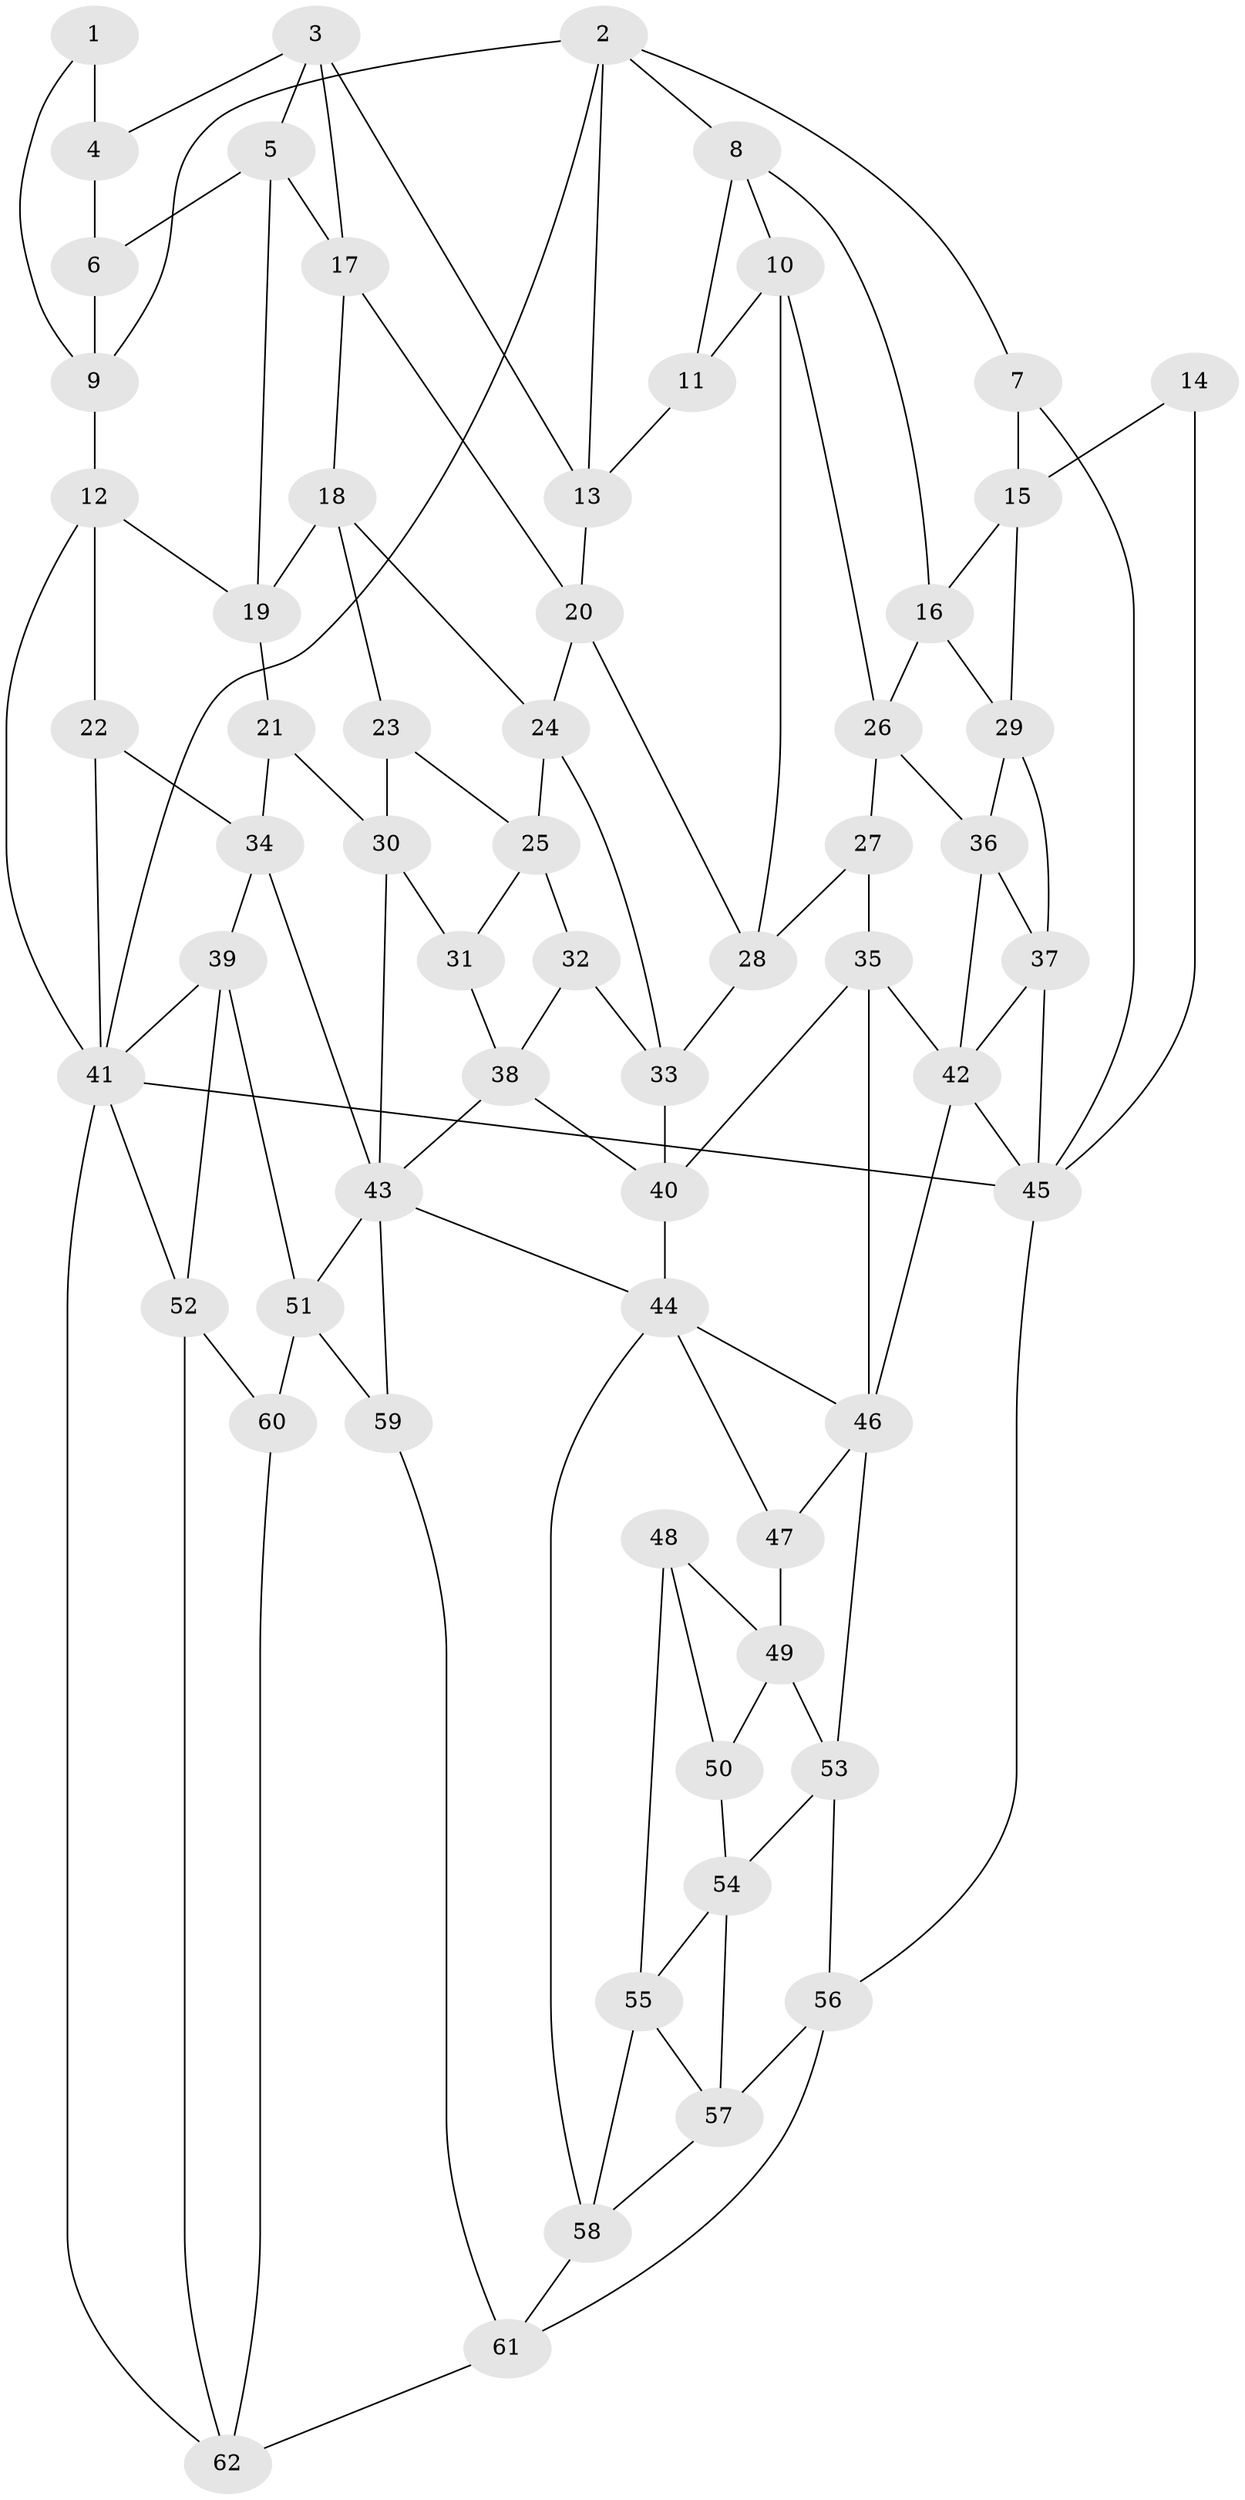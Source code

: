 // original degree distribution, {3: 0.031746031746031744, 5: 0.49206349206349204, 4: 0.23015873015873015, 6: 0.24603174603174602}
// Generated by graph-tools (version 1.1) at 2025/27/03/09/25 03:27:09]
// undirected, 62 vertices, 120 edges
graph export_dot {
graph [start="1"]
  node [color=gray90,style=filled];
  1;
  2;
  3;
  4;
  5;
  6;
  7;
  8;
  9;
  10;
  11;
  12;
  13;
  14;
  15;
  16;
  17;
  18;
  19;
  20;
  21;
  22;
  23;
  24;
  25;
  26;
  27;
  28;
  29;
  30;
  31;
  32;
  33;
  34;
  35;
  36;
  37;
  38;
  39;
  40;
  41;
  42;
  43;
  44;
  45;
  46;
  47;
  48;
  49;
  50;
  51;
  52;
  53;
  54;
  55;
  56;
  57;
  58;
  59;
  60;
  61;
  62;
  1 -- 4 [weight=2.0];
  1 -- 9 [weight=1.0];
  2 -- 7 [weight=1.0];
  2 -- 8 [weight=1.0];
  2 -- 9 [weight=1.0];
  2 -- 13 [weight=1.0];
  2 -- 41 [weight=1.0];
  3 -- 4 [weight=1.0];
  3 -- 5 [weight=1.0];
  3 -- 13 [weight=1.0];
  3 -- 17 [weight=1.0];
  4 -- 6 [weight=1.0];
  5 -- 6 [weight=1.0];
  5 -- 17 [weight=1.0];
  5 -- 19 [weight=1.0];
  6 -- 9 [weight=1.0];
  7 -- 15 [weight=1.0];
  7 -- 45 [weight=1.0];
  8 -- 10 [weight=1.0];
  8 -- 11 [weight=1.0];
  8 -- 16 [weight=1.0];
  9 -- 12 [weight=1.0];
  10 -- 11 [weight=1.0];
  10 -- 26 [weight=1.0];
  10 -- 28 [weight=1.0];
  11 -- 13 [weight=1.0];
  12 -- 19 [weight=1.0];
  12 -- 22 [weight=1.0];
  12 -- 41 [weight=1.0];
  13 -- 20 [weight=1.0];
  14 -- 15 [weight=1.0];
  14 -- 45 [weight=2.0];
  15 -- 16 [weight=1.0];
  15 -- 29 [weight=1.0];
  16 -- 26 [weight=1.0];
  16 -- 29 [weight=1.0];
  17 -- 18 [weight=1.0];
  17 -- 20 [weight=1.0];
  18 -- 19 [weight=1.0];
  18 -- 23 [weight=1.0];
  18 -- 24 [weight=1.0];
  19 -- 21 [weight=1.0];
  20 -- 24 [weight=1.0];
  20 -- 28 [weight=1.0];
  21 -- 30 [weight=1.0];
  21 -- 34 [weight=1.0];
  22 -- 34 [weight=1.0];
  22 -- 41 [weight=1.0];
  23 -- 25 [weight=1.0];
  23 -- 30 [weight=1.0];
  24 -- 25 [weight=1.0];
  24 -- 33 [weight=1.0];
  25 -- 31 [weight=1.0];
  25 -- 32 [weight=1.0];
  26 -- 27 [weight=1.0];
  26 -- 36 [weight=1.0];
  27 -- 28 [weight=1.0];
  27 -- 35 [weight=1.0];
  28 -- 33 [weight=1.0];
  29 -- 36 [weight=1.0];
  29 -- 37 [weight=1.0];
  30 -- 31 [weight=1.0];
  30 -- 43 [weight=1.0];
  31 -- 38 [weight=1.0];
  32 -- 33 [weight=1.0];
  32 -- 38 [weight=1.0];
  33 -- 40 [weight=1.0];
  34 -- 39 [weight=1.0];
  34 -- 43 [weight=1.0];
  35 -- 40 [weight=1.0];
  35 -- 42 [weight=1.0];
  35 -- 46 [weight=1.0];
  36 -- 37 [weight=1.0];
  36 -- 42 [weight=1.0];
  37 -- 42 [weight=1.0];
  37 -- 45 [weight=1.0];
  38 -- 40 [weight=1.0];
  38 -- 43 [weight=1.0];
  39 -- 41 [weight=1.0];
  39 -- 51 [weight=1.0];
  39 -- 52 [weight=1.0];
  40 -- 44 [weight=1.0];
  41 -- 45 [weight=2.0];
  41 -- 52 [weight=1.0];
  41 -- 62 [weight=1.0];
  42 -- 45 [weight=1.0];
  42 -- 46 [weight=2.0];
  43 -- 44 [weight=1.0];
  43 -- 51 [weight=1.0];
  43 -- 59 [weight=1.0];
  44 -- 46 [weight=1.0];
  44 -- 47 [weight=1.0];
  44 -- 58 [weight=1.0];
  45 -- 56 [weight=1.0];
  46 -- 47 [weight=1.0];
  46 -- 53 [weight=1.0];
  47 -- 49 [weight=1.0];
  48 -- 49 [weight=1.0];
  48 -- 50 [weight=1.0];
  48 -- 55 [weight=1.0];
  49 -- 50 [weight=1.0];
  49 -- 53 [weight=1.0];
  50 -- 54 [weight=1.0];
  51 -- 59 [weight=1.0];
  51 -- 60 [weight=1.0];
  52 -- 60 [weight=1.0];
  52 -- 62 [weight=1.0];
  53 -- 54 [weight=1.0];
  53 -- 56 [weight=1.0];
  54 -- 55 [weight=1.0];
  54 -- 57 [weight=1.0];
  55 -- 57 [weight=1.0];
  55 -- 58 [weight=1.0];
  56 -- 57 [weight=1.0];
  56 -- 61 [weight=1.0];
  57 -- 58 [weight=1.0];
  58 -- 61 [weight=1.0];
  59 -- 61 [weight=1.0];
  60 -- 62 [weight=1.0];
  61 -- 62 [weight=1.0];
}
